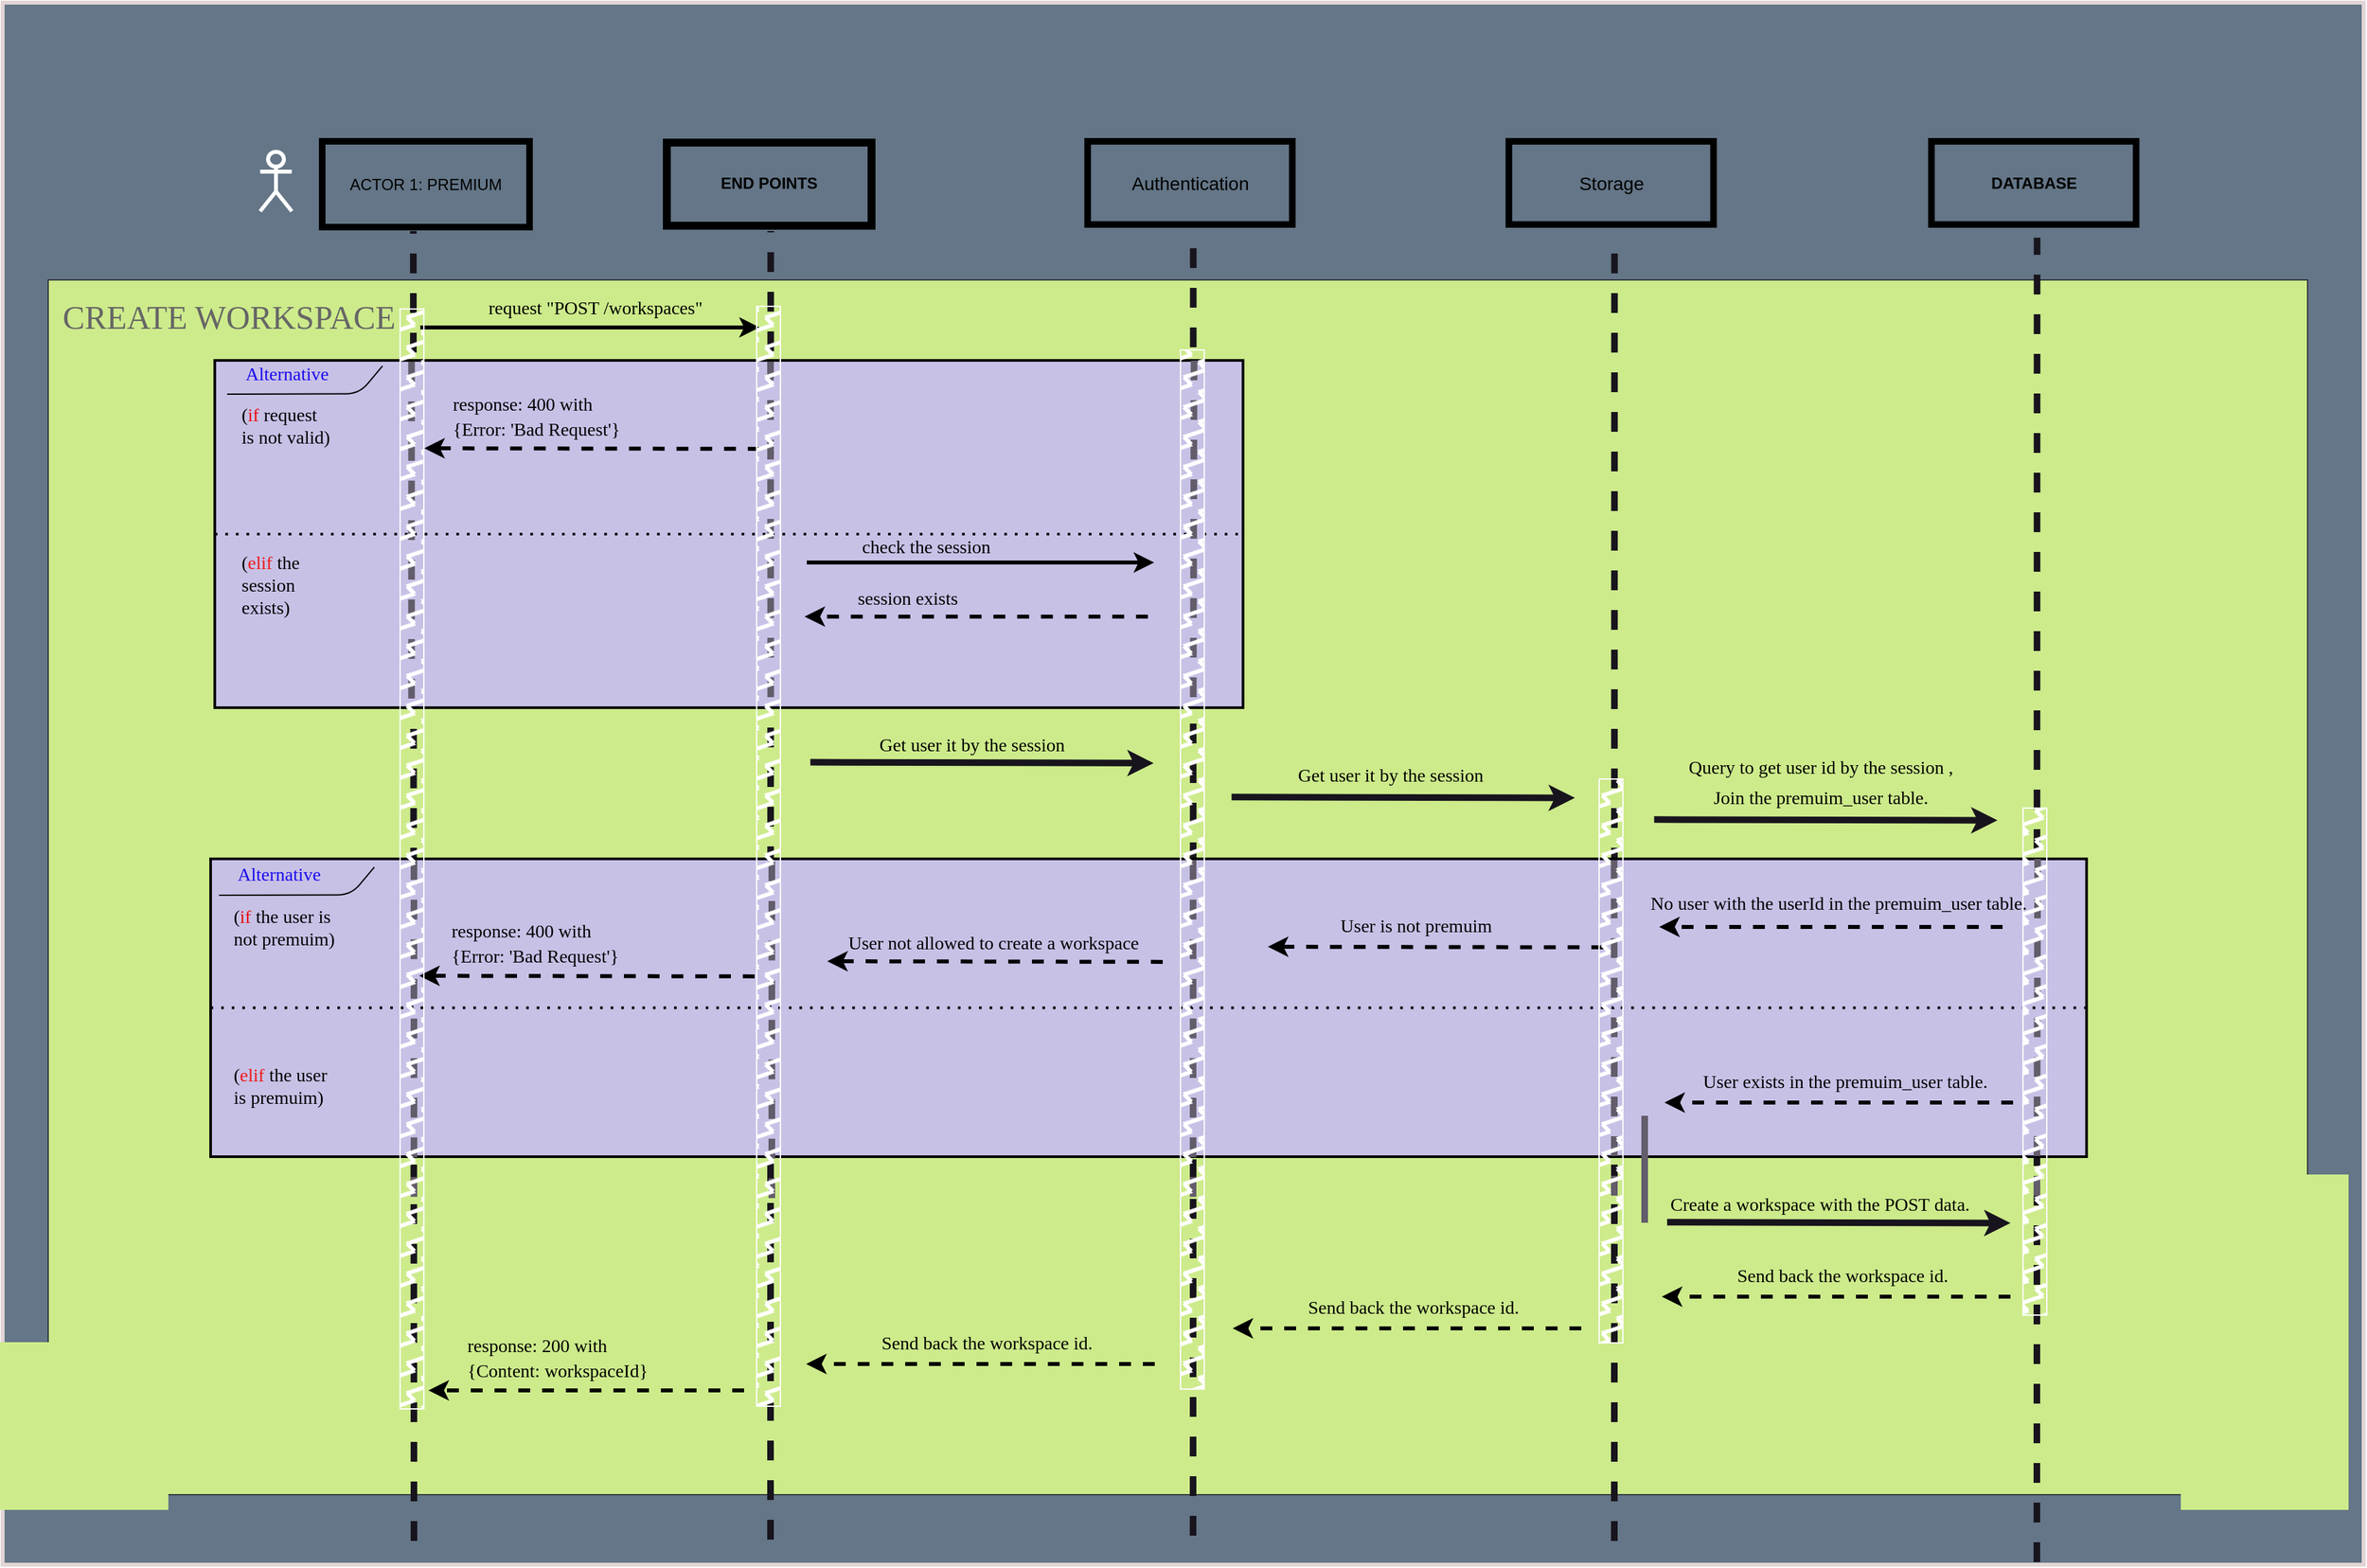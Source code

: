 <mxfile>
    <diagram id="F_yw_CQn4tfW_uXNjKrX" name="Page-1">
        <mxGraphModel dx="5404" dy="1150" grid="0" gridSize="10" guides="0" tooltips="1" connect="1" arrows="1" fold="1" page="1" pageScale="1" pageWidth="1200" pageHeight="1600" background="#ffffff" math="0" shadow="0">
            <root>
                <mxCell id="0"/>
                <mxCell id="1" parent="0"/>
                <mxCell id="373" value="" style="rounded=0;whiteSpace=wrap;html=1;labelBackgroundColor=none;fillStyle=solid;strokeColor=#e1d5d5;strokeWidth=3;fontFamily=Times New Roman;fontSize=19;fontColor=#ec1818;fillColor=#647687;gradientColor=none;" parent="1" vertex="1">
                    <mxGeometry x="-3297" y="167" width="1788" height="1183" as="geometry"/>
                </mxCell>
                <mxCell id="454" value="" style="rounded=0;whiteSpace=wrap;html=1;fillColor=#cdeb8b;strokeColor=#36393d;" parent="1" vertex="1">
                    <mxGeometry x="-3262.5" y="377" width="1711" height="920" as="geometry"/>
                </mxCell>
                <mxCell id="374" value="" style="endArrow=none;dashed=1;html=1;fontColor=#080808;endSize=4;strokeColor=#18141d;strokeWidth=5;" parent="1" edge="1">
                    <mxGeometry width="50" height="50" relative="1" as="geometry">
                        <mxPoint x="-2985.5" y="1332" as="sourcePoint"/>
                        <mxPoint x="-2986" y="340" as="targetPoint"/>
                    </mxGeometry>
                </mxCell>
                <mxCell id="229" value="ACTOR 1: PREMIUM" style="rounded=0;whiteSpace=wrap;html=1;fillColor=none;strokeWidth=5;" parent="1" vertex="1">
                    <mxGeometry x="-3055" y="272" width="157" height="65" as="geometry"/>
                </mxCell>
                <mxCell id="230" value="&lt;b&gt;END POINTS&lt;/b&gt;" style="rounded=0;whiteSpace=wrap;html=1;fillColor=none;strokeWidth=6;" parent="1" vertex="1">
                    <mxGeometry x="-2794" y="273" width="155" height="62.95" as="geometry"/>
                </mxCell>
                <mxCell id="231" value="&lt;font style=&quot;font-size: 14px;&quot;&gt;Authentication&lt;/font&gt;" style="rounded=0;whiteSpace=wrap;html=1;fillColor=none;strokeWidth=5;" parent="1" vertex="1">
                    <mxGeometry x="-2475.34" y="272.05" width="155" height="62.95" as="geometry"/>
                </mxCell>
                <mxCell id="232" value="&lt;font style=&quot;font-size: 14px;&quot;&gt;Storage&lt;/font&gt;" style="rounded=0;whiteSpace=wrap;html=1;fillColor=none;strokeWidth=5;" parent="1" vertex="1">
                    <mxGeometry x="-2156.34" y="272.05" width="155" height="62.95" as="geometry"/>
                </mxCell>
                <mxCell id="233" value="&lt;b&gt;DATABASE&lt;/b&gt;" style="rounded=0;whiteSpace=wrap;html=1;fillColor=none;strokeWidth=5;" parent="1" vertex="1">
                    <mxGeometry x="-1836.34" y="272.05" width="155" height="62.95" as="geometry"/>
                </mxCell>
                <mxCell id="234" value="" style="endArrow=none;dashed=1;html=1;fontColor=#080808;endSize=4;strokeColor=#18141d;strokeWidth=5;" parent="1" edge="1">
                    <mxGeometry width="50" height="50" relative="1" as="geometry">
                        <mxPoint x="-2715.5" y="1331" as="sourcePoint"/>
                        <mxPoint x="-2715.34" y="339.95" as="targetPoint"/>
                    </mxGeometry>
                </mxCell>
                <mxCell id="235" value="" style="endArrow=none;dashed=1;html=1;fontColor=#080808;endSize=4;strokeColor=#18141d;strokeWidth=5;" parent="1" edge="1">
                    <mxGeometry width="50" height="50" relative="1" as="geometry">
                        <mxPoint x="-2395.5" y="1328" as="sourcePoint"/>
                        <mxPoint x="-2395.34" y="339.95" as="targetPoint"/>
                    </mxGeometry>
                </mxCell>
                <mxCell id="236" value="" style="endArrow=none;dashed=1;html=1;fontColor=#080808;endSize=4;strokeColor=#18141d;strokeWidth=5;" parent="1" edge="1">
                    <mxGeometry width="50" height="50" relative="1" as="geometry">
                        <mxPoint x="-2076.5" y="1332" as="sourcePoint"/>
                        <mxPoint x="-2076.34" y="344.95" as="targetPoint"/>
                    </mxGeometry>
                </mxCell>
                <mxCell id="237" value="" style="endArrow=none;dashed=1;html=1;fontColor=#080808;endSize=4;strokeColor=#18141d;strokeWidth=5;" parent="1" edge="1">
                    <mxGeometry width="50" height="50" relative="1" as="geometry">
                        <mxPoint x="-1756.5" y="1348" as="sourcePoint"/>
                        <mxPoint x="-1756.34" y="344.95" as="targetPoint"/>
                    </mxGeometry>
                </mxCell>
                <mxCell id="238" value="" style="endArrow=classic;html=1;strokeColor=#18141d;strokeWidth=5;fontSize=14;fontColor=#080808;endSize=4;" parent="1" edge="1">
                    <mxGeometry width="50" height="50" relative="1" as="geometry">
                        <mxPoint x="-2685.34" y="742.3" as="sourcePoint"/>
                        <mxPoint x="-2425.34" y="742.95" as="targetPoint"/>
                    </mxGeometry>
                </mxCell>
                <mxCell id="242" value="" style="rounded=0;whiteSpace=wrap;html=1;strokeColor=#000000;strokeWidth=2;fontFamily=Verdana;fontSize=14;fontColor=#000000;fillColor=#C8C1E6;fillStyle=solid;gradientColor=none;" parent="1" vertex="1">
                    <mxGeometry x="-3136.34" y="437.95" width="778.65" height="263" as="geometry"/>
                </mxCell>
                <mxCell id="244" value="&lt;font color=&quot;#1b0ced&quot;&gt;Alternative&lt;/font&gt;" style="text;html=1;align=center;verticalAlign=middle;resizable=0;points=[];autosize=1;strokeColor=none;fillColor=none;fontSize=14;fontFamily=Verdana;fontColor=#000000;" parent="1" vertex="1">
                    <mxGeometry x="-3127.34" y="433.5" width="90" height="30" as="geometry"/>
                </mxCell>
                <mxCell id="245" value="(&lt;font color=&quot;#e90c0c&quot;&gt;if&lt;/font&gt; request&lt;br&gt;is not valid)" style="text;html=1;align=left;verticalAlign=middle;resizable=0;points=[];autosize=1;strokeColor=none;fillColor=none;fontSize=14;fontFamily=Verdana;fontColor=#000000;" parent="1" vertex="1">
                    <mxGeometry x="-3118.34" y="463.497" width="90" height="50" as="geometry"/>
                </mxCell>
                <mxCell id="246" value="(&lt;font color=&quot;#ec1818&quot;&gt;elif&lt;/font&gt; the&lt;br&gt;session&amp;nbsp;&lt;br&gt;exists)" style="text;html=1;align=left;verticalAlign=middle;resizable=0;points=[];autosize=1;strokeColor=none;fillColor=none;fontSize=14;fontFamily=Verdana;fontColor=#000000;" parent="1" vertex="1">
                    <mxGeometry x="-3118.34" y="577.949" width="62" height="62" as="geometry"/>
                </mxCell>
                <mxCell id="248" value="&lt;font face=&quot;Verdana&quot;&gt;&lt;span style=&quot;font-size: 14px;&quot;&gt;check the session&lt;/span&gt;&lt;/font&gt;" style="text;html=1;align=center;verticalAlign=middle;resizable=0;points=[];autosize=1;strokeColor=none;fillColor=none;fontSize=22;fontColor=#000000;" parent="1" vertex="1">
                    <mxGeometry x="-2668.694" y="557" width="142" height="39" as="geometry"/>
                </mxCell>
                <mxCell id="249" value="" style="endArrow=classic;html=1;rounded=1;strokeColor=#000000;strokeWidth=3;fontFamily=Verdana;fontSize=14;fontColor=#000000;jumpStyle=arc;jumpSize=0;dashed=1;" parent="1" edge="1">
                    <mxGeometry width="50" height="50" relative="1" as="geometry">
                        <mxPoint x="-2429.69" y="631.95" as="sourcePoint"/>
                        <mxPoint x="-2689.69" y="631.95" as="targetPoint"/>
                    </mxGeometry>
                </mxCell>
                <mxCell id="250" value="&lt;font face=&quot;Verdana&quot;&gt;&lt;span style=&quot;font-size: 14px;&quot;&gt;session exists&lt;/span&gt;&lt;/font&gt;" style="text;html=1;align=center;verticalAlign=middle;resizable=0;points=[];autosize=1;strokeColor=none;fillColor=none;fontSize=22;fontColor=#000000;" parent="1" vertex="1">
                    <mxGeometry x="-2669.694" y="596.95" width="115" height="39" as="geometry"/>
                </mxCell>
                <mxCell id="251" value="" style="endArrow=classic;html=1;rounded=1;strokeColor=#000000;strokeWidth=3;fontFamily=Verdana;fontSize=14;fontColor=#000000;jumpStyle=arc;jumpSize=0;dashed=1;" parent="1" edge="1">
                    <mxGeometry width="50" height="50" relative="1" as="geometry">
                        <mxPoint x="-2723.69" y="504.95" as="sourcePoint"/>
                        <mxPoint x="-2977.69" y="504.498" as="targetPoint"/>
                    </mxGeometry>
                </mxCell>
                <mxCell id="252" value="&lt;p style=&quot;line-height: 70%;&quot;&gt;&lt;font style=&quot;font-size: 14px;&quot; face=&quot;Verdana&quot;&gt;response: 400 with&lt;br&gt;{Error&lt;/font&gt;&lt;span style=&quot;background-color: initial; font-family: Verdana; font-size: 14px;&quot;&gt;: 'Bad Request'}&amp;nbsp;&lt;/span&gt;&lt;/p&gt;" style="text;html=1;align=left;verticalAlign=middle;resizable=0;points=[];autosize=1;strokeColor=none;fillColor=none;fontSize=22;fontColor=#000000;" parent="1" vertex="1">
                    <mxGeometry x="-2957.69" y="433.5" width="183" height="91" as="geometry"/>
                </mxCell>
                <mxCell id="253" value="" style="endArrow=classic;html=1;rounded=1;strokeColor=#000000;strokeWidth=3;fontSize=22;fontColor=#000000;jumpStyle=arc;jumpSize=0;" parent="1" edge="1">
                    <mxGeometry width="50" height="50" relative="1" as="geometry">
                        <mxPoint x="-2688.0" y="591" as="sourcePoint"/>
                        <mxPoint x="-2425.0" y="591" as="targetPoint"/>
                    </mxGeometry>
                </mxCell>
                <mxCell id="254" value="" style="endArrow=none;dashed=1;html=1;dashPattern=1 3;strokeWidth=2;rounded=1;strokeColor=#000000;fontFamily=Verdana;fontSize=14;fontColor=#000000;jumpStyle=arc;jumpSize=0;exitX=0;exitY=0.5;exitDx=0;exitDy=0;entryX=1;entryY=0.5;entryDx=0;entryDy=0;" parent="1" source="242" target="242" edge="1">
                    <mxGeometry width="50" height="50" relative="1" as="geometry">
                        <mxPoint x="-2847.69" y="603.95" as="sourcePoint"/>
                        <mxPoint x="-2357.69" y="545.95" as="targetPoint"/>
                    </mxGeometry>
                </mxCell>
                <mxCell id="255" value="" style="endArrow=classic;html=1;rounded=1;strokeColor=#000000;strokeWidth=3;fontSize=22;fontColor=#000000;jumpStyle=arc;jumpSize=0;" parent="1" edge="1">
                    <mxGeometry width="50" height="50" relative="1" as="geometry">
                        <mxPoint x="-2980.69" y="412.95" as="sourcePoint"/>
                        <mxPoint x="-2723.69" y="412.95" as="targetPoint"/>
                    </mxGeometry>
                </mxCell>
                <mxCell id="257" value="&lt;span style=&quot;color: rgb(0, 0, 0); font-family: Verdana; font-size: 14px; font-style: normal; font-variant-ligatures: normal; font-variant-caps: normal; font-weight: 400; letter-spacing: normal; orphans: 2; text-align: center; text-indent: 0px; text-transform: none; widows: 2; word-spacing: 0px; -webkit-text-stroke-width: 0px; text-decoration-thickness: initial; text-decoration-style: initial; text-decoration-color: initial; float: none; display: inline !important;&quot;&gt;request &quot;POST /workspaces&quot;&lt;/span&gt;" style="text;whiteSpace=wrap;html=1;fontSize=19;fontColor=#000000;" parent="1" vertex="1">
                    <mxGeometry x="-2930.69" y="378.95" width="170" height="50" as="geometry"/>
                </mxCell>
                <mxCell id="260" value="" style="endArrow=none;dashed=1;html=1;fontColor=#080808;endSize=4;strokeColor=#635c6a;strokeWidth=5;" parent="1" edge="1">
                    <mxGeometry width="50" height="50" relative="1" as="geometry">
                        <mxPoint x="-2395.34" y="692.95" as="sourcePoint"/>
                        <mxPoint x="-2394.74" y="432.5" as="targetPoint"/>
                    </mxGeometry>
                </mxCell>
                <mxCell id="261" value="&lt;div style=&quot;text-align: center;&quot;&gt;&lt;span style=&quot;background-color: initial; font-size: 14px;&quot;&gt;&lt;font face=&quot;Verdana&quot;&gt;Get user it by the session&lt;/font&gt;&lt;/span&gt;&lt;/div&gt;" style="text;whiteSpace=wrap;html=1;fontSize=19;fontColor=#000000;" parent="1" vertex="1">
                    <mxGeometry x="-2635.34" y="709.95" width="170" height="50" as="geometry"/>
                </mxCell>
                <mxCell id="262" value="" style="endArrow=classic;html=1;strokeColor=#18141d;strokeWidth=5;fontSize=14;fontColor=#080808;endSize=4;" parent="1" edge="1">
                    <mxGeometry width="50" height="50" relative="1" as="geometry">
                        <mxPoint x="-2366.34" y="768.65" as="sourcePoint"/>
                        <mxPoint x="-2106.34" y="769.3" as="targetPoint"/>
                    </mxGeometry>
                </mxCell>
                <mxCell id="264" value="" style="endArrow=classic;html=1;strokeColor=#18141d;strokeWidth=5;fontSize=14;fontColor=#080808;endSize=4;" parent="1" edge="1">
                    <mxGeometry width="50" height="50" relative="1" as="geometry">
                        <mxPoint x="-2046.34" y="785.65" as="sourcePoint"/>
                        <mxPoint x="-1786.34" y="786.3" as="targetPoint"/>
                    </mxGeometry>
                </mxCell>
                <mxCell id="265" value="&lt;div style=&quot;text-align: center;&quot;&gt;&lt;font face=&quot;Verdana&quot;&gt;&lt;span style=&quot;font-size: 14px;&quot;&gt;Query to get user id by the session , Join the premuim_user table.&lt;/span&gt;&lt;/font&gt;&lt;/div&gt;" style="text;whiteSpace=wrap;html=1;fontSize=19;fontColor=#000000;" parent="1" vertex="1">
                    <mxGeometry x="-2026.5" y="727.0" width="210" height="50" as="geometry"/>
                </mxCell>
                <mxCell id="368" value="" style="endArrow=none;dashed=1;html=1;fontColor=#080808;endSize=4;strokeColor=#635c6a;strokeWidth=5;" parent="1" edge="1">
                    <mxGeometry width="50" height="50" relative="1" as="geometry">
                        <mxPoint x="-2715.34" y="692.95" as="sourcePoint"/>
                        <mxPoint x="-2715.5" y="439" as="targetPoint"/>
                    </mxGeometry>
                </mxCell>
                <mxCell id="371" value="" style="endArrow=none;html=1;rounded=1;strokeColor=#000000;strokeWidth=1;fontFamily=Verdana;fontSize=14;fontColor=#000000;jumpStyle=arc;jumpSize=0;exitX=0;exitY=0.081;exitDx=0;exitDy=0;exitPerimeter=0;entryX=0.144;entryY=0;entryDx=0;entryDy=0;entryPerimeter=0;" parent="1" edge="1">
                    <mxGeometry width="50" height="50" relative="1" as="geometry">
                        <mxPoint x="-3126.99" y="463.503" as="sourcePoint"/>
                        <mxPoint x="-3009.342" y="442.2" as="targetPoint"/>
                        <Array as="points">
                            <mxPoint x="-3026.99" y="463.2"/>
                        </Array>
                    </mxGeometry>
                </mxCell>
                <mxCell id="370" value="" style="endArrow=none;dashed=1;html=1;fontColor=#080808;endSize=4;strokeColor=#635c6a;strokeWidth=5;" parent="1" edge="1">
                    <mxGeometry width="50" height="50" relative="1" as="geometry">
                        <mxPoint x="-2987.34" y="693.95" as="sourcePoint"/>
                        <mxPoint x="-2987.34" y="438.6" as="targetPoint"/>
                    </mxGeometry>
                </mxCell>
                <mxCell id="375" value="" style="shape=umlActor;verticalLabelPosition=bottom;verticalAlign=top;html=1;outlineConnect=0;labelBackgroundColor=none;fillStyle=solid;strokeColor=#ffffff;strokeWidth=3;fontFamily=Times New Roman;fontSize=19;fontColor=#ec1818;fillColor=none;gradientColor=none;" parent="1" vertex="1">
                    <mxGeometry x="-3102" y="280" width="24" height="45" as="geometry"/>
                </mxCell>
                <mxCell id="455" value="&lt;font face=&quot;Times New Roman&quot; color=&quot;#666666&quot;&gt;&lt;span style=&quot;font-size: 25px;&quot;&gt;CREATE WORKSPACE&lt;/span&gt;&lt;/font&gt;" style="text;html=1;align=center;verticalAlign=middle;resizable=0;points=[];autosize=1;strokeColor=none;fillColor=none;" parent="1" vertex="1">
                    <mxGeometry x="-3261.5" y="384" width="270" height="42" as="geometry"/>
                </mxCell>
                <mxCell id="526" value="&lt;div style=&quot;text-align: center;&quot;&gt;&lt;span style=&quot;background-color: initial; font-size: 14px;&quot;&gt;&lt;font face=&quot;Verdana&quot;&gt;Get user it by the session&lt;/font&gt;&lt;/span&gt;&lt;/div&gt;" style="text;whiteSpace=wrap;html=1;fontSize=19;fontColor=#000000;" parent="1" vertex="1">
                    <mxGeometry x="-2318.5" y="733" width="170" height="50" as="geometry"/>
                </mxCell>
                <mxCell id="533" value="" style="rounded=0;whiteSpace=wrap;html=1;strokeColor=#000000;strokeWidth=2;fontFamily=Verdana;fontSize=14;fontColor=#000000;fillColor=#C8C1E6;fillStyle=solid;gradientColor=none;" parent="1" vertex="1">
                    <mxGeometry x="-3139.5" y="815.45" width="1420.65" height="225.55" as="geometry"/>
                </mxCell>
                <mxCell id="534" value="&lt;font color=&quot;#1b0ced&quot;&gt;Alternative&lt;/font&gt;" style="text;html=1;align=center;verticalAlign=middle;resizable=0;points=[];autosize=1;strokeColor=none;fillColor=none;fontSize=14;fontFamily=Verdana;fontColor=#000000;" parent="1" vertex="1">
                    <mxGeometry x="-3133.5" y="813.0" width="90" height="30" as="geometry"/>
                </mxCell>
                <mxCell id="535" value="(&lt;font color=&quot;#e90c0c&quot;&gt;if&lt;/font&gt;&amp;nbsp;the user is&lt;br&gt;not premuim)" style="text;html=1;align=left;verticalAlign=middle;resizable=0;points=[];autosize=1;strokeColor=none;fillColor=none;fontSize=14;fontFamily=Verdana;fontColor=#000000;" parent="1" vertex="1">
                    <mxGeometry x="-3124.5" y="844.997" width="95" height="46" as="geometry"/>
                </mxCell>
                <mxCell id="536" value="(&lt;font color=&quot;#ec1818&quot;&gt;elif&lt;/font&gt;&amp;nbsp;the user&lt;br&gt;is premuim)" style="text;html=1;align=left;verticalAlign=middle;resizable=0;points=[];autosize=1;strokeColor=none;fillColor=none;fontSize=14;fontFamily=Verdana;fontColor=#000000;" parent="1" vertex="1">
                    <mxGeometry x="-3124.5" y="965.449" width="89" height="46" as="geometry"/>
                </mxCell>
                <mxCell id="538" value="" style="endArrow=classic;html=1;rounded=1;strokeColor=#000000;strokeWidth=3;fontFamily=Verdana;fontSize=14;fontColor=#000000;jumpStyle=arc;jumpSize=0;dashed=1;" parent="1" edge="1">
                    <mxGeometry width="50" height="50" relative="1" as="geometry">
                        <mxPoint x="-1782.5" y="867" as="sourcePoint"/>
                        <mxPoint x="-2042.5" y="867" as="targetPoint"/>
                    </mxGeometry>
                </mxCell>
                <mxCell id="539" value="&lt;font face=&quot;Verdana&quot;&gt;&lt;span style=&quot;font-size: 14px;&quot;&gt;User exists in the premuim_user table.&lt;/span&gt;&lt;/font&gt;" style="text;html=1;align=center;verticalAlign=middle;resizable=0;points=[];autosize=1;strokeColor=none;fillColor=none;fontSize=22;fontColor=#000000;" parent="1" vertex="1">
                    <mxGeometry x="-2018.504" y="962" width="233" height="40" as="geometry"/>
                </mxCell>
                <mxCell id="540" value="" style="endArrow=classic;html=1;rounded=1;strokeColor=#000000;strokeWidth=3;fontFamily=Verdana;fontSize=14;fontColor=#000000;jumpStyle=arc;jumpSize=0;dashed=1;" parent="1" edge="1">
                    <mxGeometry width="50" height="50" relative="1" as="geometry">
                        <mxPoint x="-2084.85" y="882.45" as="sourcePoint"/>
                        <mxPoint x="-2338.85" y="881.998" as="targetPoint"/>
                    </mxGeometry>
                </mxCell>
                <mxCell id="543" value="" style="endArrow=none;dashed=1;html=1;dashPattern=1 3;strokeWidth=2;rounded=1;strokeColor=#000000;fontFamily=Verdana;fontSize=14;fontColor=#000000;jumpStyle=arc;jumpSize=0;exitX=0;exitY=0.5;exitDx=0;exitDy=0;entryX=1;entryY=0.5;entryDx=0;entryDy=0;" parent="1" source="533" target="533" edge="1">
                    <mxGeometry width="50" height="50" relative="1" as="geometry">
                        <mxPoint x="-2208.85" y="981.45" as="sourcePoint"/>
                        <mxPoint x="-1718.85" y="923.45" as="targetPoint"/>
                    </mxGeometry>
                </mxCell>
                <mxCell id="544" value="" style="endArrow=none;dashed=1;html=1;fontColor=#080808;endSize=4;strokeColor=#635c6a;strokeWidth=5;" parent="1" edge="1">
                    <mxGeometry width="50" height="50" relative="1" as="geometry">
                        <mxPoint x="-1756.5" y="1070.45" as="sourcePoint"/>
                        <mxPoint x="-1755.9" y="810" as="targetPoint"/>
                    </mxGeometry>
                </mxCell>
                <mxCell id="545" value="" style="endArrow=none;dashed=1;html=1;fontColor=#080808;endSize=4;strokeColor=#635c6a;strokeWidth=5;" parent="1" edge="1">
                    <mxGeometry width="50" height="50" relative="1" as="geometry">
                        <mxPoint x="-2076.5" y="1070.45" as="sourcePoint"/>
                        <mxPoint x="-2076.66" y="816.5" as="targetPoint"/>
                    </mxGeometry>
                </mxCell>
                <mxCell id="546" value="" style="endArrow=none;html=1;rounded=1;strokeColor=#000000;strokeWidth=1;fontFamily=Verdana;fontSize=14;fontColor=#000000;jumpStyle=arc;jumpSize=0;exitX=0;exitY=0.081;exitDx=0;exitDy=0;exitPerimeter=0;entryX=0.144;entryY=0;entryDx=0;entryDy=0;entryPerimeter=0;" parent="1" edge="1">
                    <mxGeometry width="50" height="50" relative="1" as="geometry">
                        <mxPoint x="-3133.15" y="843.003" as="sourcePoint"/>
                        <mxPoint x="-3015.502" y="821.7" as="targetPoint"/>
                        <Array as="points">
                            <mxPoint x="-3033.15" y="842.7"/>
                        </Array>
                    </mxGeometry>
                </mxCell>
                <mxCell id="547" value="" style="endArrow=none;dashed=1;html=1;fontColor=#080808;endSize=4;strokeColor=#635c6a;strokeWidth=5;" parent="1" edge="1">
                    <mxGeometry width="50" height="50" relative="1" as="geometry">
                        <mxPoint x="-2395.5" y="1071.35" as="sourcePoint"/>
                        <mxPoint x="-2395.5" y="816.0" as="targetPoint"/>
                    </mxGeometry>
                </mxCell>
                <mxCell id="548" value="" style="endArrow=classic;html=1;rounded=1;strokeColor=#000000;strokeWidth=3;fontFamily=Verdana;fontSize=14;fontColor=#000000;jumpStyle=arc;jumpSize=0;dashed=1;" parent="1" edge="1">
                    <mxGeometry width="50" height="50" relative="1" as="geometry">
                        <mxPoint x="-1774.5" y="1000" as="sourcePoint"/>
                        <mxPoint x="-2038.5" y="1000" as="targetPoint"/>
                    </mxGeometry>
                </mxCell>
                <mxCell id="549" value="&lt;font face=&quot;Verdana&quot;&gt;&lt;span style=&quot;font-size: 14px;&quot;&gt;No user with the userId in the premuim_user table.&lt;/span&gt;&lt;/font&gt;" style="text;html=1;align=center;verticalAlign=middle;resizable=0;points=[];autosize=1;strokeColor=none;fillColor=none;fontSize=22;fontColor=#000000;" parent="1" vertex="1">
                    <mxGeometry x="-2058.504" y="827" width="303" height="40" as="geometry"/>
                </mxCell>
                <mxCell id="550" value="" style="endArrow=none;dashed=1;html=1;fontColor=#080808;endSize=4;strokeColor=#635c6a;strokeWidth=5;" parent="1" edge="1">
                    <mxGeometry width="50" height="50" relative="1" as="geometry">
                        <mxPoint x="-2714.5" y="1072.35" as="sourcePoint"/>
                        <mxPoint x="-2714.5" y="817.0" as="targetPoint"/>
                    </mxGeometry>
                </mxCell>
                <mxCell id="551" value="" style="endArrow=none;dashed=1;html=1;fontColor=#080808;endSize=4;strokeColor=#635c6a;strokeWidth=5;" parent="1" edge="1">
                    <mxGeometry width="50" height="50" relative="1" as="geometry">
                        <mxPoint x="-2985.5" y="1071.35" as="sourcePoint"/>
                        <mxPoint x="-2985.5" y="816.0" as="targetPoint"/>
                    </mxGeometry>
                </mxCell>
                <mxCell id="552" value="&lt;font face=&quot;Verdana&quot;&gt;&lt;span style=&quot;font-size: 14px;&quot;&gt;User is not premuim&lt;/span&gt;&lt;/font&gt;" style="text;html=1;align=center;verticalAlign=middle;resizable=0;points=[];autosize=1;strokeColor=none;fillColor=none;fontSize=22;fontColor=#000000;" parent="1" vertex="1">
                    <mxGeometry x="-2293.504" y="844" width="133" height="40" as="geometry"/>
                </mxCell>
                <mxCell id="553" value="" style="endArrow=classic;html=1;rounded=1;strokeColor=#000000;strokeWidth=3;fontFamily=Verdana;fontSize=14;fontColor=#000000;jumpStyle=arc;jumpSize=0;dashed=1;" parent="1" edge="1">
                    <mxGeometry width="50" height="50" relative="1" as="geometry">
                        <mxPoint x="-2418.5" y="893.45" as="sourcePoint"/>
                        <mxPoint x="-2672.5" y="892.998" as="targetPoint"/>
                    </mxGeometry>
                </mxCell>
                <mxCell id="554" value="&lt;font face=&quot;Verdana&quot;&gt;&lt;span style=&quot;font-size: 14px;&quot;&gt;User not allowed to create a workspace&lt;/span&gt;&lt;/font&gt;" style="text;html=1;align=center;verticalAlign=middle;resizable=0;points=[];autosize=1;strokeColor=none;fillColor=none;fontSize=22;fontColor=#000000;" parent="1" vertex="1">
                    <mxGeometry x="-2665.504" y="857" width="238" height="40" as="geometry"/>
                </mxCell>
                <mxCell id="555" value="" style="endArrow=classic;html=1;rounded=1;strokeColor=#000000;strokeWidth=3;fontFamily=Verdana;fontSize=14;fontColor=#000000;jumpStyle=arc;jumpSize=0;dashed=1;" parent="1" edge="1">
                    <mxGeometry width="50" height="50" relative="1" as="geometry">
                        <mxPoint x="-2727.5" y="904.45" as="sourcePoint"/>
                        <mxPoint x="-2981.5" y="903.998" as="targetPoint"/>
                    </mxGeometry>
                </mxCell>
                <mxCell id="557" value="&lt;p style=&quot;line-height: 70%;&quot;&gt;&lt;font style=&quot;font-size: 14px;&quot; face=&quot;Verdana&quot;&gt;response: 400 with&lt;br&gt;{Error&lt;/font&gt;&lt;span style=&quot;background-color: initial; font-family: Verdana; font-size: 14px;&quot;&gt;: 'Bad Request'}&amp;nbsp;&lt;/span&gt;&lt;/p&gt;" style="text;html=1;align=left;verticalAlign=middle;resizable=0;points=[];autosize=1;strokeColor=none;fillColor=none;fontSize=22;fontColor=#000000;" parent="1" vertex="1">
                    <mxGeometry x="-2959.5" y="832.0" width="183" height="91" as="geometry"/>
                </mxCell>
                <mxCell id="560" value="" style="endArrow=none;html=1;strokeColor=#635c6a;strokeWidth=5;fontFamily=Times New Roman;fontSize=19;fontColor=#ec1818;endSize=4;" parent="1" edge="1">
                    <mxGeometry width="50" height="50" relative="1" as="geometry">
                        <mxPoint x="-2053.5" y="1010" as="sourcePoint"/>
                        <mxPoint x="-2053.5" y="1091" as="targetPoint"/>
                    </mxGeometry>
                </mxCell>
                <mxCell id="561" value="" style="endArrow=classic;html=1;strokeColor=#18141d;strokeWidth=5;fontSize=14;fontColor=#080808;endSize=4;" parent="1" edge="1">
                    <mxGeometry width="50" height="50" relative="1" as="geometry">
                        <mxPoint x="-2036.5" y="1090.65" as="sourcePoint"/>
                        <mxPoint x="-1776.5" y="1091.3" as="targetPoint"/>
                    </mxGeometry>
                </mxCell>
                <mxCell id="562" value="&lt;div style=&quot;text-align: center;&quot;&gt;&lt;font face=&quot;Verdana&quot;&gt;&lt;span style=&quot;font-size: 14px;&quot;&gt;Create a workspace with the POST&amp;nbsp;&lt;/span&gt;&lt;/font&gt;&lt;span style=&quot;font-size: 14px; font-family: Verdana; background-color: initial;&quot;&gt;data.&lt;/span&gt;&lt;/div&gt;" style="text;whiteSpace=wrap;html=1;fontSize=19;fontColor=#000000;" parent="1" vertex="1">
                    <mxGeometry x="-2036.5" y="1058" width="254.16" height="27" as="geometry"/>
                </mxCell>
                <mxCell id="564" value="&lt;font face=&quot;Verdana&quot;&gt;&lt;span style=&quot;font-size: 14px;&quot;&gt;Send back the workspace id.&lt;/span&gt;&lt;/font&gt;" style="text;html=1;align=center;verticalAlign=middle;resizable=0;points=[];autosize=1;strokeColor=none;fillColor=none;fontSize=22;fontColor=#000000;" parent="1" vertex="1">
                    <mxGeometry x="-1992.504" y="1109" width="178" height="40" as="geometry"/>
                </mxCell>
                <mxCell id="565" value="" style="endArrow=classic;html=1;rounded=1;strokeColor=#000000;strokeWidth=3;fontFamily=Verdana;fontSize=14;fontColor=#000000;jumpStyle=arc;jumpSize=0;dashed=1;" parent="1" edge="1">
                    <mxGeometry width="50" height="50" relative="1" as="geometry">
                        <mxPoint x="-1776.5" y="1147" as="sourcePoint"/>
                        <mxPoint x="-2040.5" y="1147" as="targetPoint"/>
                    </mxGeometry>
                </mxCell>
                <mxCell id="569" value="&lt;font face=&quot;Verdana&quot;&gt;&lt;span style=&quot;font-size: 14px;&quot;&gt;Send back the workspace id.&lt;/span&gt;&lt;/font&gt;" style="text;html=1;align=center;verticalAlign=middle;resizable=0;points=[];autosize=1;strokeColor=none;fillColor=none;fontSize=22;fontColor=#000000;" parent="1" vertex="1">
                    <mxGeometry x="-2317.504" y="1133" width="178" height="40" as="geometry"/>
                </mxCell>
                <mxCell id="570" value="" style="endArrow=classic;html=1;rounded=1;strokeColor=#000000;strokeWidth=3;fontFamily=Verdana;fontSize=14;fontColor=#000000;jumpStyle=arc;jumpSize=0;dashed=1;" parent="1" edge="1">
                    <mxGeometry width="50" height="50" relative="1" as="geometry">
                        <mxPoint x="-2101.5" y="1171" as="sourcePoint"/>
                        <mxPoint x="-2365.5" y="1171" as="targetPoint"/>
                    </mxGeometry>
                </mxCell>
                <mxCell id="571" value="&lt;font face=&quot;Verdana&quot;&gt;&lt;span style=&quot;font-size: 14px;&quot;&gt;Send back the workspace id.&lt;/span&gt;&lt;/font&gt;" style="text;html=1;align=center;verticalAlign=middle;resizable=0;points=[];autosize=1;strokeColor=none;fillColor=none;fontSize=22;fontColor=#000000;" parent="1" vertex="1">
                    <mxGeometry x="-2640.504" y="1160" width="178" height="40" as="geometry"/>
                </mxCell>
                <mxCell id="572" value="" style="endArrow=classic;html=1;rounded=1;strokeColor=#000000;strokeWidth=3;fontFamily=Verdana;fontSize=14;fontColor=#000000;jumpStyle=arc;jumpSize=0;dashed=1;" parent="1" edge="1">
                    <mxGeometry width="50" height="50" relative="1" as="geometry">
                        <mxPoint x="-2424.5" y="1198" as="sourcePoint"/>
                        <mxPoint x="-2688.5" y="1198" as="targetPoint"/>
                    </mxGeometry>
                </mxCell>
                <mxCell id="574" value="" style="endArrow=classic;html=1;rounded=1;strokeColor=#000000;strokeWidth=3;fontFamily=Verdana;fontSize=14;fontColor=#000000;jumpStyle=arc;jumpSize=0;dashed=1;" parent="1" edge="1">
                    <mxGeometry width="50" height="50" relative="1" as="geometry">
                        <mxPoint x="-2735.5" y="1218" as="sourcePoint"/>
                        <mxPoint x="-2974.5" y="1218" as="targetPoint"/>
                    </mxGeometry>
                </mxCell>
                <mxCell id="575" value="&lt;p style=&quot;line-height: 70%;&quot;&gt;&lt;font style=&quot;font-size: 14px;&quot; face=&quot;Verdana&quot;&gt;response: 200 with&lt;br&gt;{Content: workspaceId&lt;/font&gt;&lt;span style=&quot;background-color: initial; font-family: Verdana; font-size: 14px;&quot;&gt;}&amp;nbsp;&lt;/span&gt;&lt;/p&gt;" style="text;html=1;align=left;verticalAlign=middle;resizable=0;points=[];autosize=1;strokeColor=none;fillColor=none;fontSize=22;fontColor=#000000;" parent="1" vertex="1">
                    <mxGeometry x="-2947.5" y="1145.0" width="158" height="94" as="geometry"/>
                </mxCell>
                <mxCell id="576" value="" style="rounded=0;whiteSpace=wrap;html=1;fillColor=#FFFFFF;strokeColor=#fcfcfc;fillStyle=zigzag-line;" parent="1" vertex="1">
                    <mxGeometry x="-2996" y="399" width="18" height="833" as="geometry"/>
                </mxCell>
                <mxCell id="577" value="" style="rounded=0;whiteSpace=wrap;html=1;fillColor=#FFFFFF;strokeColor=#fcfcfc;fillStyle=zigzag-line;" parent="1" vertex="1">
                    <mxGeometry x="-2726" y="397" width="18" height="833" as="geometry"/>
                </mxCell>
                <mxCell id="579" value="" style="rounded=0;whiteSpace=wrap;html=1;fillColor=#FFFFFF;strokeColor=#fcfcfc;fillStyle=zigzag-line;" parent="1" vertex="1">
                    <mxGeometry x="-2405" y="430" width="18" height="787" as="geometry"/>
                </mxCell>
                <mxCell id="580" value="" style="rounded=0;whiteSpace=wrap;html=1;fillColor=#FFFFFF;strokeColor=#fcfcfc;fillStyle=zigzag-line;" parent="1" vertex="1">
                    <mxGeometry x="-2088" y="755" width="18" height="427" as="geometry"/>
                </mxCell>
                <mxCell id="581" value="" style="rounded=0;whiteSpace=wrap;html=1;fillColor=#FFFFFF;strokeColor=#fcfcfc;fillStyle=zigzag-line;" parent="1" vertex="1">
                    <mxGeometry x="-1767" y="777" width="18" height="384" as="geometry"/>
                </mxCell>
            </root>
        </mxGraphModel>
    </diagram>
</mxfile>
